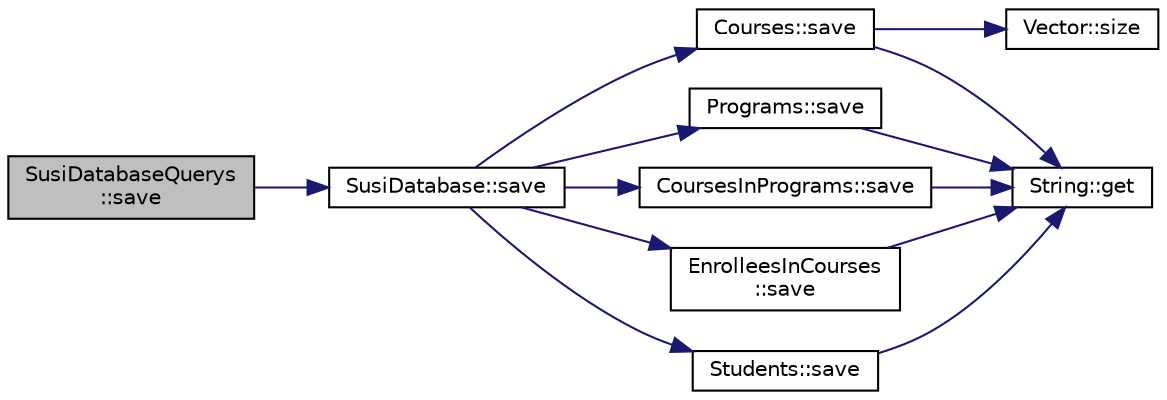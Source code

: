 digraph "SusiDatabaseQuerys::save"
{
 // LATEX_PDF_SIZE
  edge [fontname="Helvetica",fontsize="10",labelfontname="Helvetica",labelfontsize="10"];
  node [fontname="Helvetica",fontsize="10",shape=record];
  rankdir="LR";
  Node1 [label="SusiDatabaseQuerys\l::save",height=0.2,width=0.4,color="black", fillcolor="grey75", style="filled", fontcolor="black",tooltip=" "];
  Node1 -> Node2 [color="midnightblue",fontsize="10",style="solid",fontname="Helvetica"];
  Node2 [label="SusiDatabase::save",height=0.2,width=0.4,color="black", fillcolor="white", style="filled",URL="$struct_susi_database.html#a2b42cb2146d9faf0348cf102d1940134",tooltip=" "];
  Node2 -> Node3 [color="midnightblue",fontsize="10",style="solid",fontname="Helvetica"];
  Node3 [label="Courses::save",height=0.2,width=0.4,color="black", fillcolor="white", style="filled",URL="$class_courses.html#a7263686062ecab0bdf80e4620e44bee7",tooltip="Сериализира таблица"];
  Node3 -> Node4 [color="midnightblue",fontsize="10",style="solid",fontname="Helvetica"];
  Node4 [label="String::get",height=0.2,width=0.4,color="black", fillcolor="white", style="filled",URL="$class_string.html#a5d05517bcc8df58bc5eff312e3926b61",tooltip=" "];
  Node3 -> Node5 [color="midnightblue",fontsize="10",style="solid",fontname="Helvetica"];
  Node5 [label="Vector::size",height=0.2,width=0.4,color="black", fillcolor="white", style="filled",URL="$class_vector.html#a9b439586cd10cb45d002ca9d6e3db43c",tooltip=" "];
  Node2 -> Node6 [color="midnightblue",fontsize="10",style="solid",fontname="Helvetica"];
  Node6 [label="Programs::save",height=0.2,width=0.4,color="black", fillcolor="white", style="filled",URL="$class_programs.html#a8283ee20d297a7d01cab5882bc6142ad",tooltip="Сериализира таблица"];
  Node6 -> Node4 [color="midnightblue",fontsize="10",style="solid",fontname="Helvetica"];
  Node2 -> Node7 [color="midnightblue",fontsize="10",style="solid",fontname="Helvetica"];
  Node7 [label="CoursesInPrograms::save",height=0.2,width=0.4,color="black", fillcolor="white", style="filled",URL="$class_courses_in_programs.html#a5ea4ba66dddc19f6c7f80d37484b19e7",tooltip="Сериализира таблица"];
  Node7 -> Node4 [color="midnightblue",fontsize="10",style="solid",fontname="Helvetica"];
  Node2 -> Node8 [color="midnightblue",fontsize="10",style="solid",fontname="Helvetica"];
  Node8 [label="EnrolleesInCourses\l::save",height=0.2,width=0.4,color="black", fillcolor="white", style="filled",URL="$class_enrollees_in_courses.html#a6a935169ce67cf601d2bc32d0bc62681",tooltip="Сериализира таблица"];
  Node8 -> Node4 [color="midnightblue",fontsize="10",style="solid",fontname="Helvetica"];
  Node2 -> Node9 [color="midnightblue",fontsize="10",style="solid",fontname="Helvetica"];
  Node9 [label="Students::save",height=0.2,width=0.4,color="black", fillcolor="white", style="filled",URL="$class_students.html#a182cb9257453eec99b4829e16ea7d133",tooltip="Сериализира таблица"];
  Node9 -> Node4 [color="midnightblue",fontsize="10",style="solid",fontname="Helvetica"];
}
